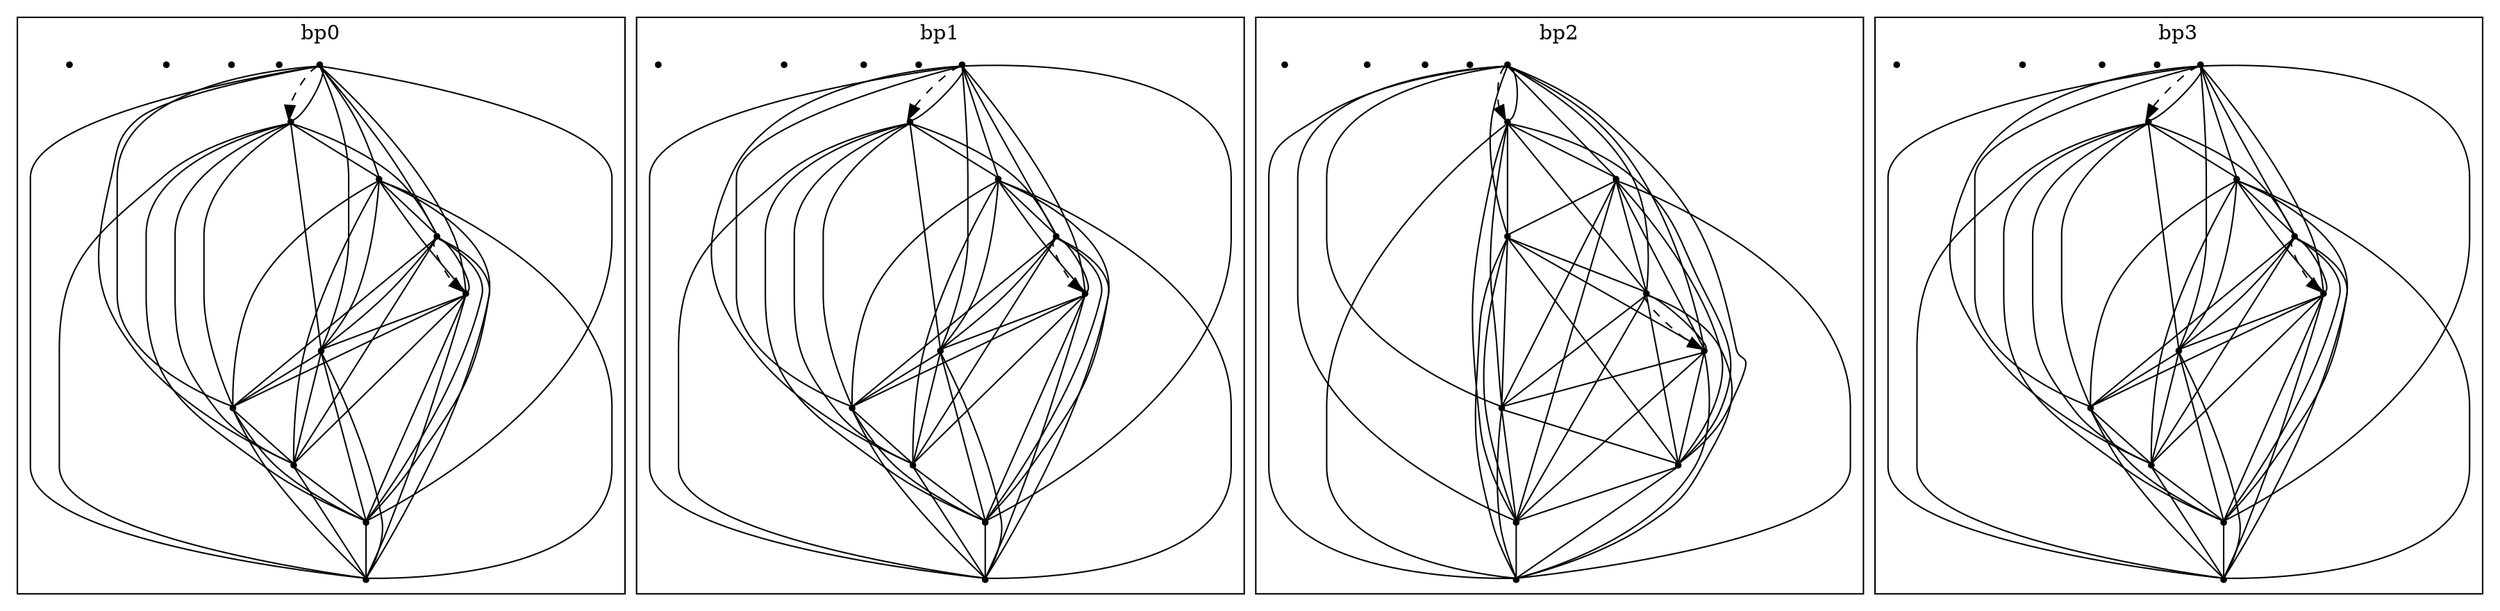 digraph G {
 subgraph cluster0 {
  label = "bp0"
  bp0_0 [shape=point]
  bp0_1 [shape=point]
  bp0_2 [shape=point]
  bp0_3 [shape=point]
  bp0_4 [shape=point]
  bp0_5 [shape=point]
  bp0_6 [shape=point]
  bp0_7 [shape=point]
  bp0_8 [shape=point]
  bp0_9 [shape=point]
  bp0_1 -> bp0_0 [dir=none]
  bp0_2 -> bp0_0 [dir=none]
  bp0_3 -> bp0_0 [dir=none]
  bp0_4 -> bp0_0 [dir=none]
  bp0_5 -> bp0_0 [dir=none]
  bp0_6 -> bp0_0 [dir=none]
  bp0_7 -> bp0_0 [dir=none]
  bp0_8 -> bp0_0 [dir=none]
  bp0_9 -> bp0_0 [dir=none]
  bp0_2 -> bp0_1 [dir=none]
  bp0_3 -> bp0_1 [dir=none]
  bp0_4 -> bp0_1 [dir=none]
  bp0_5 -> bp0_1 [dir=none]
  bp0_6 -> bp0_1 [dir=none]
  bp0_7 -> bp0_1 [dir=none]
  bp0_8 -> bp0_1 [dir=none]
  bp0_9 -> bp0_1 [dir=none]
  bp0_3 -> bp0_2 [dir=none]
  bp0_4 -> bp0_2 [dir=none]
  bp0_5 -> bp0_2 [dir=none]
  bp0_6 -> bp0_2 [dir=none]
  bp0_7 -> bp0_2 [dir=none]
  bp0_8 -> bp0_2 [dir=none]
  bp0_9 -> bp0_2 [dir=none]
  bp0_4 -> bp0_3 [dir=none]
  bp0_5 -> bp0_3 [dir=none]
  bp0_6 -> bp0_3 [dir=none]
  bp0_7 -> bp0_3 [dir=none]
  bp0_8 -> bp0_3 [dir=none]
  bp0_9 -> bp0_3 [dir=none]
  bp0_5 -> bp0_4 [dir=none]
  bp0_6 -> bp0_4 [dir=none]
  bp0_7 -> bp0_4 [dir=none]
  bp0_8 -> bp0_4 [dir=none]
  bp0_9 -> bp0_4 [dir=none]
  bp0_6 -> bp0_5 [dir=none]
  bp0_7 -> bp0_5 [dir=none]
  bp0_8 -> bp0_5 [dir=none]
  bp0_9 -> bp0_5 [dir=none]
  bp0_7 -> bp0_6 [dir=none]
  bp0_8 -> bp0_6 [dir=none]
  bp0_9 -> bp0_6 [dir=none]
  bp0_7 -> bp0_9 [dir=none]
  bp0_8 -> bp0_9 [dir=none]
  bp0_CONTACT [shape=point]
  bp0_JOINT_0 [shape=point]
  bp0_JOINT_1 [shape=point]
  bp0_JOINT_2 [shape=point]
 }
 subgraph cluster1 {
  label = "bp1"
  bp1_0 [shape=point]
  bp1_1 [shape=point]
  bp1_2 [shape=point]
  bp1_3 [shape=point]
  bp1_4 [shape=point]
  bp1_5 [shape=point]
  bp1_6 [shape=point]
  bp1_7 [shape=point]
  bp1_8 [shape=point]
  bp1_9 [shape=point]
  bp1_1 -> bp1_0 [dir=none]
  bp1_2 -> bp1_0 [dir=none]
  bp1_3 -> bp1_0 [dir=none]
  bp1_4 -> bp1_0 [dir=none]
  bp1_5 -> bp1_0 [dir=none]
  bp1_6 -> bp1_0 [dir=none]
  bp1_7 -> bp1_0 [dir=none]
  bp1_8 -> bp1_0 [dir=none]
  bp1_9 -> bp1_0 [dir=none]
  bp1_2 -> bp1_1 [dir=none]
  bp1_3 -> bp1_1 [dir=none]
  bp1_4 -> bp1_1 [dir=none]
  bp1_5 -> bp1_1 [dir=none]
  bp1_6 -> bp1_1 [dir=none]
  bp1_7 -> bp1_1 [dir=none]
  bp1_8 -> bp1_1 [dir=none]
  bp1_9 -> bp1_1 [dir=none]
  bp1_3 -> bp1_2 [dir=none]
  bp1_4 -> bp1_2 [dir=none]
  bp1_5 -> bp1_2 [dir=none]
  bp1_6 -> bp1_2 [dir=none]
  bp1_7 -> bp1_2 [dir=none]
  bp1_8 -> bp1_2 [dir=none]
  bp1_9 -> bp1_2 [dir=none]
  bp1_4 -> bp1_3 [dir=none]
  bp1_5 -> bp1_3 [dir=none]
  bp1_6 -> bp1_3 [dir=none]
  bp1_7 -> bp1_3 [dir=none]
  bp1_8 -> bp1_3 [dir=none]
  bp1_9 -> bp1_3 [dir=none]
  bp1_5 -> bp1_4 [dir=none]
  bp1_6 -> bp1_4 [dir=none]
  bp1_7 -> bp1_4 [dir=none]
  bp1_8 -> bp1_4 [dir=none]
  bp1_9 -> bp1_4 [dir=none]
  bp1_6 -> bp1_5 [dir=none]
  bp1_7 -> bp1_5 [dir=none]
  bp1_8 -> bp1_5 [dir=none]
  bp1_9 -> bp1_5 [dir=none]
  bp1_7 -> bp1_6 [dir=none]
  bp1_8 -> bp1_6 [dir=none]
  bp1_9 -> bp1_6 [dir=none]
  bp1_7 -> bp1_9 [dir=none]
  bp1_8 -> bp1_9 [dir=none]
  bp1_CONTACT [shape=point]
  bp1_JOINT_0 [shape=point]
  bp1_JOINT_1 [shape=point]
  bp1_JOINT_2 [shape=point]
 }
 subgraph cluster2 {
  label = "bp2"
  bp2_0 [shape=point]
  bp2_1 [shape=point]
  bp2_2 [shape=point]
  bp2_3 [shape=point]
  bp2_4 [shape=point]
  bp2_5 [shape=point]
  bp2_6 [shape=point]
  bp2_7 [shape=point]
  bp2_8 [shape=point]
  bp2_9 [shape=point]
  bp2_1 -> bp2_0 [dir=none]
  bp2_2 -> bp2_0 [dir=none]
  bp2_3 -> bp2_0 [dir=none]
  bp2_4 -> bp2_0 [dir=none]
  bp2_5 -> bp2_0 [dir=none]
  bp2_6 -> bp2_0 [dir=none]
  bp2_7 -> bp2_0 [dir=none]
  bp2_8 -> bp2_0 [dir=none]
  bp2_9 -> bp2_0 [dir=none]
  bp2_2 -> bp2_1 [dir=none]
  bp2_3 -> bp2_1 [dir=none]
  bp2_4 -> bp2_1 [dir=none]
  bp2_5 -> bp2_1 [dir=none]
  bp2_6 -> bp2_1 [dir=none]
  bp2_7 -> bp2_1 [dir=none]
  bp2_8 -> bp2_1 [dir=none]
  bp2_9 -> bp2_1 [dir=none]
  bp2_3 -> bp2_2 [dir=none]
  bp2_4 -> bp2_2 [dir=none]
  bp2_5 -> bp2_2 [dir=none]
  bp2_6 -> bp2_2 [dir=none]
  bp2_7 -> bp2_2 [dir=none]
  bp2_8 -> bp2_2 [dir=none]
  bp2_9 -> bp2_2 [dir=none]
  bp2_4 -> bp2_3 [dir=none]
  bp2_5 -> bp2_3 [dir=none]
  bp2_6 -> bp2_3 [dir=none]
  bp2_7 -> bp2_3 [dir=none]
  bp2_8 -> bp2_3 [dir=none]
  bp2_9 -> bp2_3 [dir=none]
  bp2_5 -> bp2_4 [dir=none]
  bp2_6 -> bp2_4 [dir=none]
  bp2_7 -> bp2_4 [dir=none]
  bp2_8 -> bp2_4 [dir=none]
  bp2_9 -> bp2_4 [dir=none]
  bp2_6 -> bp2_5 [dir=none]
  bp2_7 -> bp2_5 [dir=none]
  bp2_8 -> bp2_5 [dir=none]
  bp2_9 -> bp2_5 [dir=none]
  bp2_7 -> bp2_6 [dir=none]
  bp2_8 -> bp2_6 [dir=none]
  bp2_9 -> bp2_6 [dir=none]
  bp2_8 -> bp2_7 [dir=none]
  bp2_9 -> bp2_7 [dir=none]
  bp2_CONTACT [shape=point]
  bp2_JOINT_0 [shape=point]
  bp2_JOINT_1 [shape=point]
  bp2_JOINT_2 [shape=point]
 }
 subgraph cluster3 {
  label = "bp3"
  bp3_0 [shape=point]
  bp3_1 [shape=point]
  bp3_2 [shape=point]
  bp3_3 [shape=point]
  bp3_4 [shape=point]
  bp3_5 [shape=point]
  bp3_6 [shape=point]
  bp3_7 [shape=point]
  bp3_8 [shape=point]
  bp3_9 [shape=point]
  bp3_1 -> bp3_0 [dir=none]
  bp3_2 -> bp3_0 [dir=none]
  bp3_3 -> bp3_0 [dir=none]
  bp3_4 -> bp3_0 [dir=none]
  bp3_5 -> bp3_0 [dir=none]
  bp3_6 -> bp3_0 [dir=none]
  bp3_7 -> bp3_0 [dir=none]
  bp3_8 -> bp3_0 [dir=none]
  bp3_9 -> bp3_0 [dir=none]
  bp3_2 -> bp3_1 [dir=none]
  bp3_3 -> bp3_1 [dir=none]
  bp3_4 -> bp3_1 [dir=none]
  bp3_5 -> bp3_1 [dir=none]
  bp3_6 -> bp3_1 [dir=none]
  bp3_7 -> bp3_1 [dir=none]
  bp3_8 -> bp3_1 [dir=none]
  bp3_9 -> bp3_1 [dir=none]
  bp3_3 -> bp3_2 [dir=none]
  bp3_4 -> bp3_2 [dir=none]
  bp3_5 -> bp3_2 [dir=none]
  bp3_6 -> bp3_2 [dir=none]
  bp3_7 -> bp3_2 [dir=none]
  bp3_8 -> bp3_2 [dir=none]
  bp3_9 -> bp3_2 [dir=none]
  bp3_4 -> bp3_3 [dir=none]
  bp3_5 -> bp3_3 [dir=none]
  bp3_6 -> bp3_3 [dir=none]
  bp3_7 -> bp3_3 [dir=none]
  bp3_8 -> bp3_3 [dir=none]
  bp3_9 -> bp3_3 [dir=none]
  bp3_5 -> bp3_4 [dir=none]
  bp3_6 -> bp3_4 [dir=none]
  bp3_7 -> bp3_4 [dir=none]
  bp3_8 -> bp3_4 [dir=none]
  bp3_9 -> bp3_4 [dir=none]
  bp3_6 -> bp3_5 [dir=none]
  bp3_7 -> bp3_5 [dir=none]
  bp3_8 -> bp3_5 [dir=none]
  bp3_9 -> bp3_5 [dir=none]
  bp3_7 -> bp3_6 [dir=none]
  bp3_8 -> bp3_6 [dir=none]
  bp3_9 -> bp3_6 [dir=none]
  bp3_7 -> bp3_9 [dir=none]
  bp3_8 -> bp3_9 [dir=none]
  bp3_CONTACT [shape=point]
  bp3_JOINT_0 [shape=point]
  bp3_JOINT_1 [shape=point]
  bp3_JOINT_2 [shape=point]
 }
  bp0_6 -> bp0_8 [style=dashed]
  bp0_3 -> bp0_7 [style=dashed]
  bp1_6 -> bp1_8 [style=dashed]
  bp1_3 -> bp1_7 [style=dashed]
  bp2_5 -> bp2_9 [style=dashed]
  bp2_3 -> bp2_8 [style=dashed]
  bp3_6 -> bp3_8 [style=dashed]
  bp3_3 -> bp3_7 [style=dashed]
}